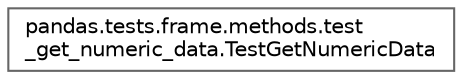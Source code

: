digraph "Graphical Class Hierarchy"
{
 // LATEX_PDF_SIZE
  bgcolor="transparent";
  edge [fontname=Helvetica,fontsize=10,labelfontname=Helvetica,labelfontsize=10];
  node [fontname=Helvetica,fontsize=10,shape=box,height=0.2,width=0.4];
  rankdir="LR";
  Node0 [id="Node000000",label="pandas.tests.frame.methods.test\l_get_numeric_data.TestGetNumericData",height=0.2,width=0.4,color="grey40", fillcolor="white", style="filled",URL="$de/ded/classpandas_1_1tests_1_1frame_1_1methods_1_1test__get__numeric__data_1_1TestGetNumericData.html",tooltip=" "];
}
